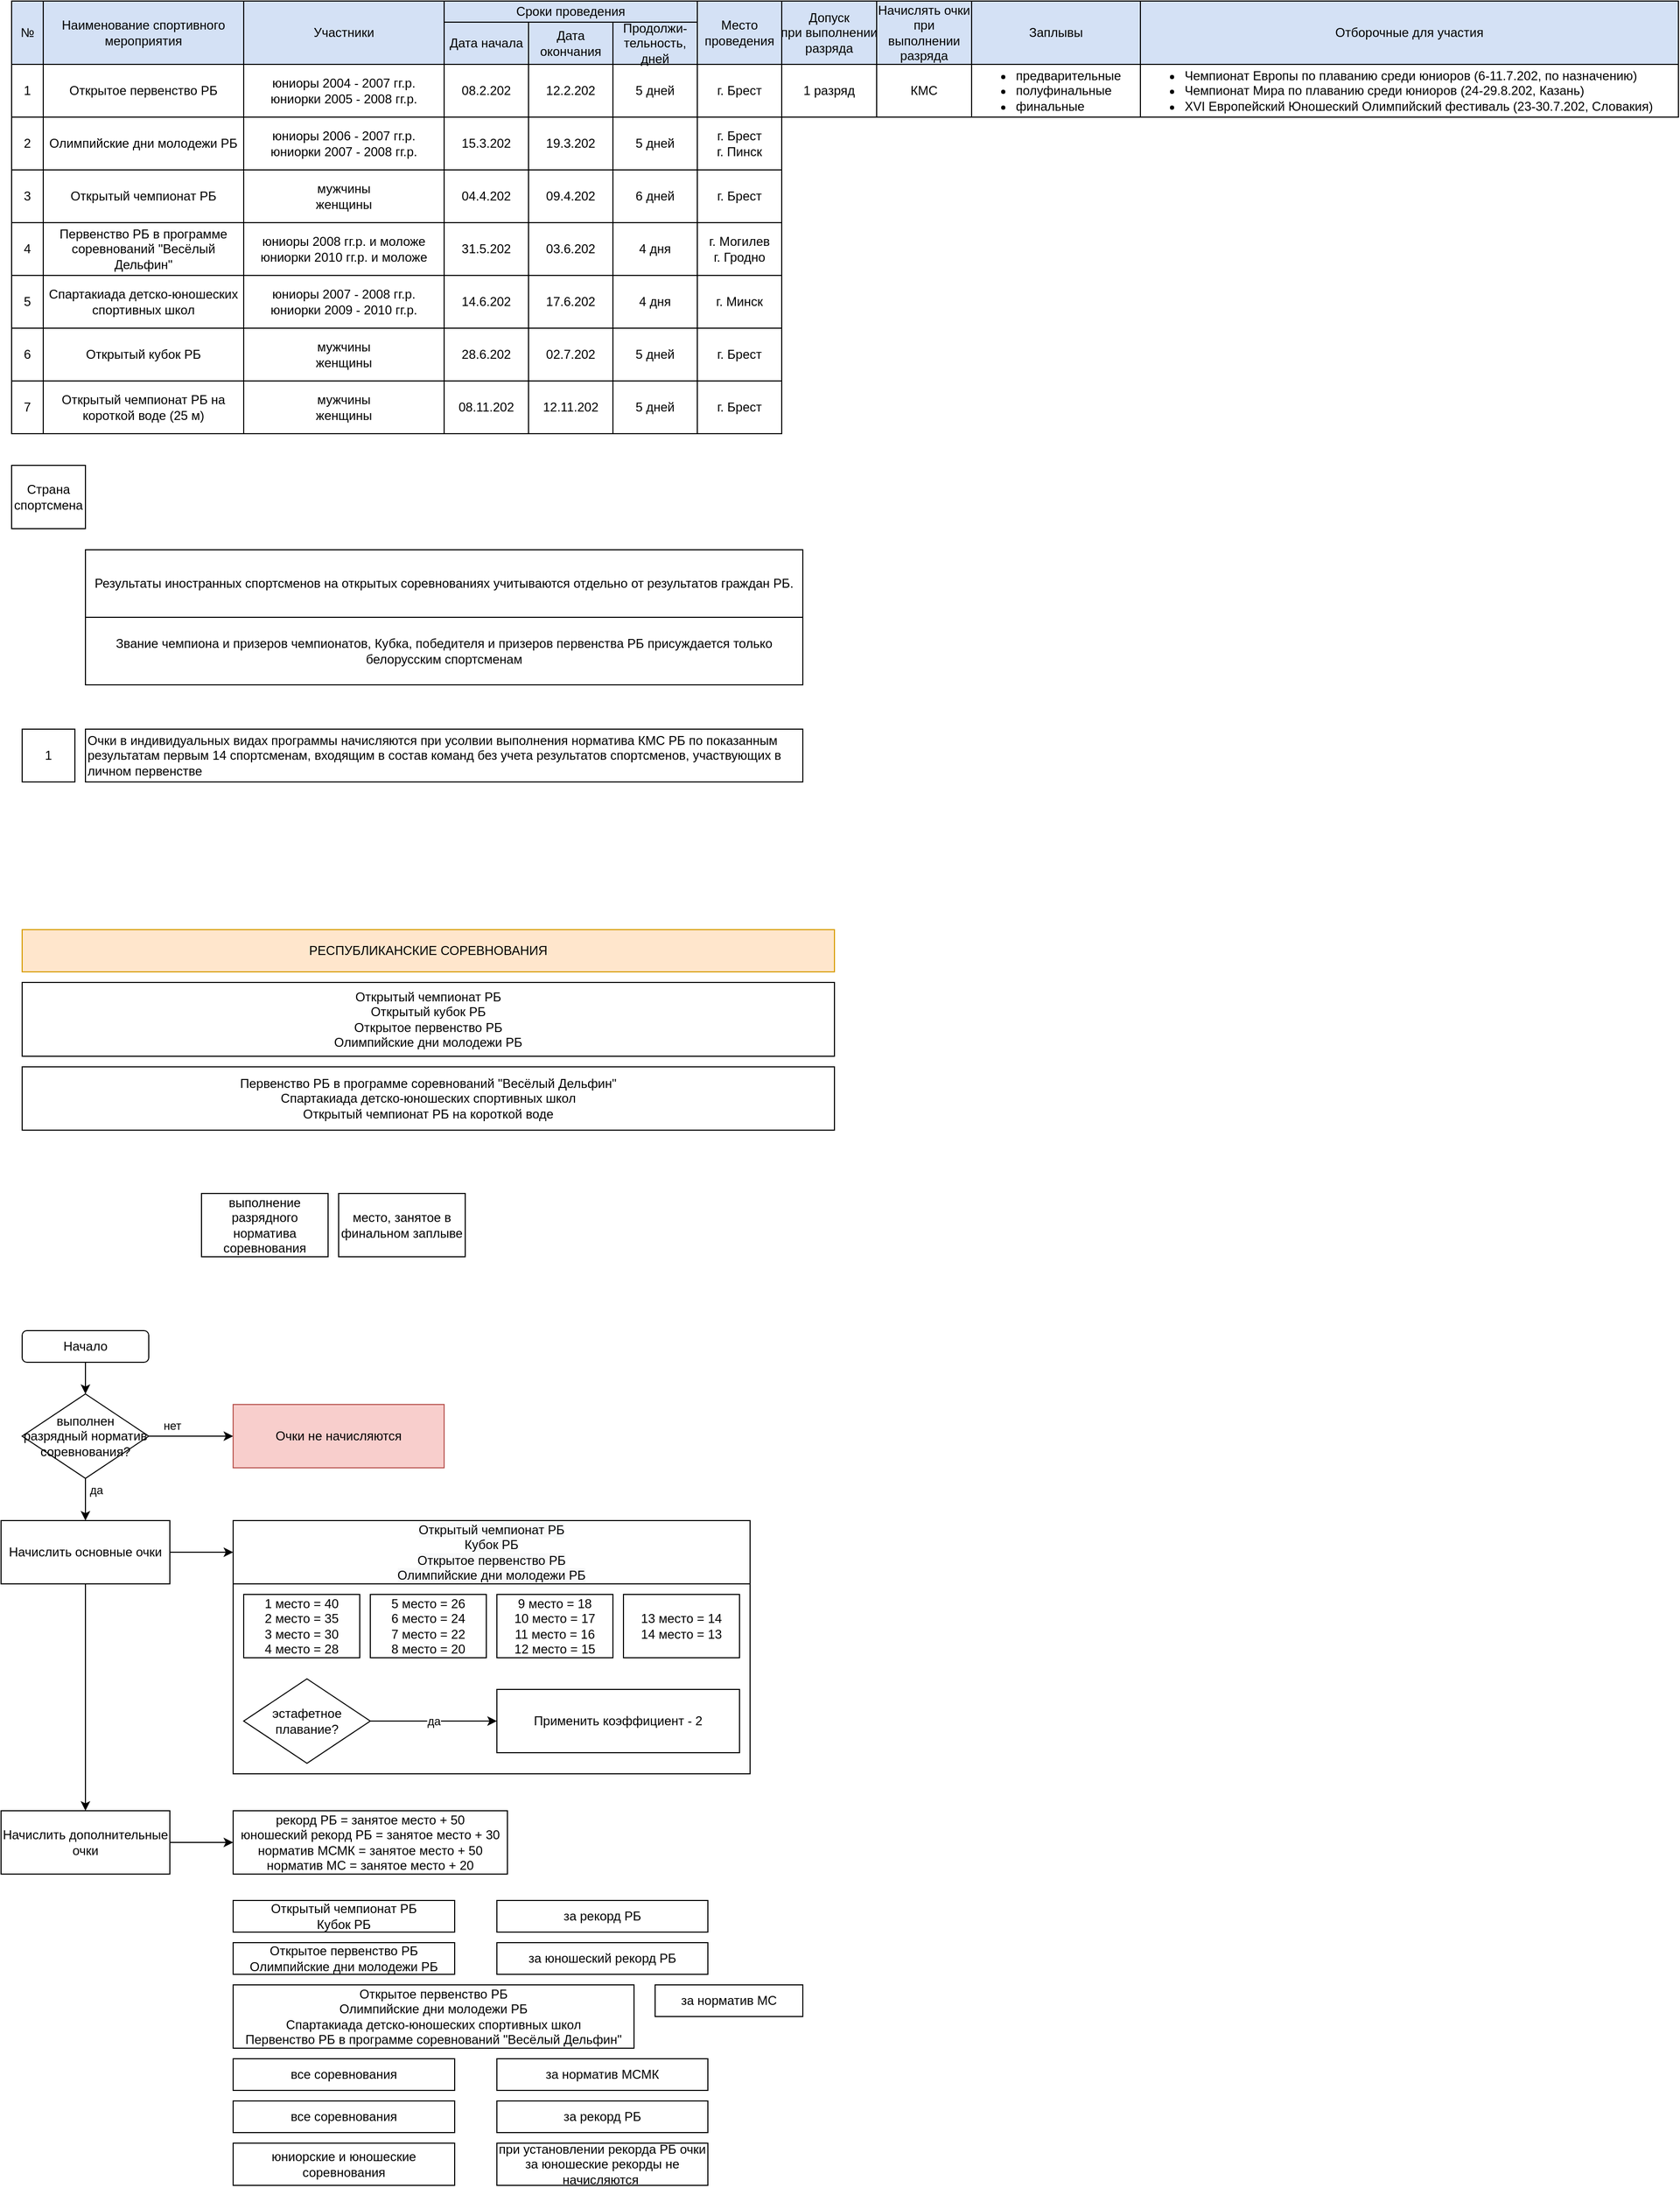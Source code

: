 <mxfile version="18.2.1" type="github" pages="2">
  <diagram id="1epVyEjdJScuvTORiYmE" name="Республиканские">
    <mxGraphModel dx="1038" dy="1708" grid="1" gridSize="10" guides="1" tooltips="1" connect="1" arrows="1" fold="1" page="1" pageScale="1" pageWidth="827" pageHeight="1169" math="0" shadow="0">
      <root>
        <mxCell id="0" />
        <mxCell id="1" parent="0" />
        <mxCell id="0UEoLD_UqMc9a8rCgnll-24" value="&lt;span style=&quot;&quot;&gt;&lt;br&gt;&lt;/span&gt;" style="rounded=0;whiteSpace=wrap;html=1;" parent="1" vertex="1">
          <mxGeometry x="230" y="340" width="490" height="180" as="geometry" />
        </mxCell>
        <mxCell id="kI0TXd6lDpyNc3GqcL8A-2" value="&lt;span style=&quot;&quot;&gt;выполнение разрядного норматива соревнования&lt;/span&gt;" style="rounded=0;whiteSpace=wrap;html=1;" parent="1" vertex="1">
          <mxGeometry x="200" y="-30" width="120" height="60" as="geometry" />
        </mxCell>
        <mxCell id="0UEoLD_UqMc9a8rCgnll-3" value="да" style="edgeStyle=orthogonalEdgeStyle;rounded=0;orthogonalLoop=1;jettySize=auto;html=1;entryX=0.5;entryY=0;entryDx=0;entryDy=0;" parent="1" source="0UEoLD_UqMc9a8rCgnll-1" target="0UEoLD_UqMc9a8rCgnll-31" edge="1">
          <mxGeometry x="-0.482" y="10" relative="1" as="geometry">
            <mxPoint x="90" y="290" as="targetPoint" />
            <mxPoint as="offset" />
          </mxGeometry>
        </mxCell>
        <mxCell id="0UEoLD_UqMc9a8rCgnll-5" style="edgeStyle=orthogonalEdgeStyle;rounded=0;orthogonalLoop=1;jettySize=auto;html=1;entryX=0;entryY=0.5;entryDx=0;entryDy=0;" parent="1" source="0UEoLD_UqMc9a8rCgnll-1" target="0UEoLD_UqMc9a8rCgnll-4" edge="1">
          <mxGeometry relative="1" as="geometry" />
        </mxCell>
        <mxCell id="0UEoLD_UqMc9a8rCgnll-6" value="нет" style="edgeLabel;html=1;align=center;verticalAlign=middle;resizable=0;points=[];" parent="0UEoLD_UqMc9a8rCgnll-5" vertex="1" connectable="0">
          <mxGeometry x="-0.362" y="-1" relative="1" as="geometry">
            <mxPoint x="-4" y="-11" as="offset" />
          </mxGeometry>
        </mxCell>
        <mxCell id="0UEoLD_UqMc9a8rCgnll-1" value="выполнен разрядный норматив соревнования?" style="rhombus;whiteSpace=wrap;html=1;" parent="1" vertex="1">
          <mxGeometry x="30" y="160" width="120" height="80" as="geometry" />
        </mxCell>
        <mxCell id="0UEoLD_UqMc9a8rCgnll-4" value="Очки не начисляются" style="rounded=30;whiteSpace=wrap;html=1;arcSize=30;fillColor=#f8cecc;strokeColor=#b85450;" parent="1" vertex="1">
          <mxGeometry x="230" y="170" width="200" height="60" as="geometry" />
        </mxCell>
        <mxCell id="0UEoLD_UqMc9a8rCgnll-8" value="&lt;span style=&quot;&quot;&gt;место, занятое в финальном заплыве&lt;/span&gt;" style="rounded=0;whiteSpace=wrap;html=1;" parent="1" vertex="1">
          <mxGeometry x="330" y="-30" width="120" height="60" as="geometry" />
        </mxCell>
        <mxCell id="0UEoLD_UqMc9a8rCgnll-10" style="edgeStyle=orthogonalEdgeStyle;rounded=0;orthogonalLoop=1;jettySize=auto;html=1;entryX=0.5;entryY=0;entryDx=0;entryDy=0;" parent="1" source="0UEoLD_UqMc9a8rCgnll-9" target="0UEoLD_UqMc9a8rCgnll-1" edge="1">
          <mxGeometry relative="1" as="geometry" />
        </mxCell>
        <mxCell id="0UEoLD_UqMc9a8rCgnll-9" value="Начало" style="rounded=1;whiteSpace=wrap;html=1;" parent="1" vertex="1">
          <mxGeometry x="30" y="100" width="120" height="30" as="geometry" />
        </mxCell>
        <mxCell id="0UEoLD_UqMc9a8rCgnll-11" value="&lt;meta charset=&quot;utf-8&quot;&gt;&lt;span style=&quot;color: rgb(0, 0, 0); font-family: Helvetica; font-size: 12px; font-style: normal; font-variant-ligatures: normal; font-variant-caps: normal; font-weight: 400; letter-spacing: normal; orphans: 2; text-align: center; text-indent: 0px; text-transform: none; widows: 2; word-spacing: 0px; -webkit-text-stroke-width: 0px; background-color: rgb(248, 249, 250); text-decoration-thickness: initial; text-decoration-style: initial; text-decoration-color: initial;&quot;&gt;Открытый чемпионат&amp;nbsp;&lt;/span&gt;&lt;span style=&quot;color: rgb(0, 0, 0); font-family: Helvetica; font-size: 12px; font-style: normal; font-variant-ligatures: normal; font-variant-caps: normal; font-weight: 400; letter-spacing: normal; orphans: 2; text-align: center; text-indent: 0px; text-transform: none; widows: 2; word-spacing: 0px; -webkit-text-stroke-width: 0px; background-color: rgb(248, 249, 250); text-decoration-thickness: initial; text-decoration-style: initial; text-decoration-color: initial; float: none; display: inline !important;&quot;&gt;РБ&lt;/span&gt;&lt;br style=&quot;color: rgb(0, 0, 0); font-family: Helvetica; font-size: 12px; font-style: normal; font-variant-ligatures: normal; font-variant-caps: normal; font-weight: 400; letter-spacing: normal; orphans: 2; text-align: center; text-indent: 0px; text-transform: none; widows: 2; word-spacing: 0px; -webkit-text-stroke-width: 0px; background-color: rgb(248, 249, 250); text-decoration-thickness: initial; text-decoration-style: initial; text-decoration-color: initial;&quot;&gt;&lt;span style=&quot;color: rgb(0, 0, 0); font-family: Helvetica; font-size: 12px; font-style: normal; font-variant-ligatures: normal; font-variant-caps: normal; font-weight: 400; letter-spacing: normal; orphans: 2; text-align: center; text-indent: 0px; text-transform: none; widows: 2; word-spacing: 0px; -webkit-text-stroke-width: 0px; background-color: rgb(248, 249, 250); text-decoration-thickness: initial; text-decoration-style: initial; text-decoration-color: initial;&quot;&gt;Кубок РБ&lt;br&gt;Открытое первенство РБ&lt;br&gt;Олимпийские дни молодежи РБ&lt;/span&gt;" style="rounded=0;whiteSpace=wrap;html=1;" parent="1" vertex="1">
          <mxGeometry x="230" y="280" width="490" height="60" as="geometry" />
        </mxCell>
        <mxCell id="0UEoLD_UqMc9a8rCgnll-13" value="1 место = 40&lt;br&gt;2 место = 35&lt;br&gt;3 место = 30&lt;br&gt;4 место = 28" style="rounded=0;whiteSpace=wrap;html=1;verticalAlign=middle;" parent="1" vertex="1">
          <mxGeometry x="240" y="350" width="110" height="60" as="geometry" />
        </mxCell>
        <mxCell id="0UEoLD_UqMc9a8rCgnll-14" value="&lt;span style=&quot;&quot;&gt;5 место = 26&lt;/span&gt;&lt;br style=&quot;&quot;&gt;&lt;span style=&quot;&quot;&gt;6 место = 24&lt;/span&gt;&lt;br style=&quot;&quot;&gt;&lt;span style=&quot;&quot;&gt;7 место = 22&lt;/span&gt;&lt;br style=&quot;&quot;&gt;&lt;span style=&quot;&quot;&gt;8 место = 20&lt;/span&gt;" style="rounded=0;whiteSpace=wrap;html=1;verticalAlign=middle;" parent="1" vertex="1">
          <mxGeometry x="360" y="350" width="110" height="60" as="geometry" />
        </mxCell>
        <mxCell id="0UEoLD_UqMc9a8rCgnll-15" value="&lt;span style=&quot;&quot;&gt;9 место = 18&lt;/span&gt;&lt;br style=&quot;&quot;&gt;&lt;span style=&quot;&quot;&gt;10 место = 17&lt;/span&gt;&lt;br style=&quot;&quot;&gt;&lt;span style=&quot;&quot;&gt;11 место = 16&lt;/span&gt;&lt;br style=&quot;&quot;&gt;&lt;span style=&quot;&quot;&gt;12 место = 15&lt;/span&gt;" style="rounded=0;whiteSpace=wrap;html=1;verticalAlign=middle;" parent="1" vertex="1">
          <mxGeometry x="480" y="350" width="110" height="60" as="geometry" />
        </mxCell>
        <mxCell id="0UEoLD_UqMc9a8rCgnll-16" value="&lt;span style=&quot;&quot;&gt;13 место = 14&lt;/span&gt;&lt;br style=&quot;&quot;&gt;&lt;span style=&quot;&quot;&gt;14 место = 13&lt;/span&gt;" style="rounded=0;whiteSpace=wrap;html=1;verticalAlign=middle;" parent="1" vertex="1">
          <mxGeometry x="600" y="350" width="110" height="60" as="geometry" />
        </mxCell>
        <mxCell id="0UEoLD_UqMc9a8rCgnll-17" value="&lt;span style=&quot;&quot;&gt;Применить коэффициент - 2&lt;br&gt;&lt;/span&gt;" style="rounded=0;whiteSpace=wrap;html=1;" parent="1" vertex="1">
          <mxGeometry x="480" y="440" width="230" height="60" as="geometry" />
        </mxCell>
        <mxCell id="0UEoLD_UqMc9a8rCgnll-19" value="да" style="edgeStyle=orthogonalEdgeStyle;rounded=0;orthogonalLoop=1;jettySize=auto;html=1;entryX=0;entryY=0.5;entryDx=0;entryDy=0;" parent="1" source="0UEoLD_UqMc9a8rCgnll-18" target="0UEoLD_UqMc9a8rCgnll-17" edge="1">
          <mxGeometry relative="1" as="geometry" />
        </mxCell>
        <mxCell id="0UEoLD_UqMc9a8rCgnll-18" value="эстафетное плавание?" style="rhombus;whiteSpace=wrap;html=1;" parent="1" vertex="1">
          <mxGeometry x="240" y="430" width="120" height="80" as="geometry" />
        </mxCell>
        <mxCell id="0UEoLD_UqMc9a8rCgnll-22" value="рекорд РБ = занятое место + 50&lt;br&gt;юношеский рекорд РБ = занятое место + 30&lt;br&gt;норматив МСМК = занятое место + 50&lt;br&gt;норматив МС = занятое место + 20" style="rounded=0;whiteSpace=wrap;html=1;verticalAlign=middle;align=center;" parent="1" vertex="1">
          <mxGeometry x="230" y="555" width="260" height="60" as="geometry" />
        </mxCell>
        <mxCell id="0UEoLD_UqMc9a8rCgnll-26" value="Открытый чемпионат&amp;nbsp;РБ&lt;br&gt;Открытый кубок РБ&lt;br&gt;Открытое первенство РБ&lt;br&gt;Олимпийские дни молодежи РБ" style="rounded=0;whiteSpace=wrap;html=1;" parent="1" vertex="1">
          <mxGeometry x="30" y="-230" width="770" height="70" as="geometry" />
        </mxCell>
        <mxCell id="0UEoLD_UqMc9a8rCgnll-27" value="Первенство РБ в программе соревнований&amp;nbsp;&quot;Весёлый Дельфин&quot;&lt;br&gt;Спартакиада детско-юношеских спортивных школ&lt;br&gt;Открытый чемпионат РБ на короткой воде" style="rounded=0;whiteSpace=wrap;html=1;" parent="1" vertex="1">
          <mxGeometry x="30" y="-150" width="770" height="60" as="geometry" />
        </mxCell>
        <mxCell id="0UEoLD_UqMc9a8rCgnll-28" value="РЕСПУБЛИКАНСКИЕ СОРЕВНОВАНИЯ" style="rounded=0;whiteSpace=wrap;html=1;labelBackgroundColor=none;fillColor=#ffe6cc;strokeColor=#d79b00;" parent="1" vertex="1">
          <mxGeometry x="30" y="-280" width="770" height="40" as="geometry" />
        </mxCell>
        <mxCell id="0UEoLD_UqMc9a8rCgnll-30" style="edgeStyle=orthogonalEdgeStyle;rounded=0;orthogonalLoop=1;jettySize=auto;html=1;entryX=0;entryY=0.5;entryDx=0;entryDy=0;" parent="1" source="0UEoLD_UqMc9a8rCgnll-29" target="0UEoLD_UqMc9a8rCgnll-22" edge="1">
          <mxGeometry relative="1" as="geometry" />
        </mxCell>
        <mxCell id="0UEoLD_UqMc9a8rCgnll-29" value="Начислить дополнительные очки" style="rounded=0;whiteSpace=wrap;html=1;verticalAlign=middle;align=center;" parent="1" vertex="1">
          <mxGeometry x="10" y="555" width="160" height="60" as="geometry" />
        </mxCell>
        <mxCell id="0UEoLD_UqMc9a8rCgnll-32" style="edgeStyle=orthogonalEdgeStyle;rounded=0;orthogonalLoop=1;jettySize=auto;html=1;entryX=0;entryY=0.5;entryDx=0;entryDy=0;" parent="1" source="0UEoLD_UqMc9a8rCgnll-31" target="0UEoLD_UqMc9a8rCgnll-11" edge="1">
          <mxGeometry relative="1" as="geometry" />
        </mxCell>
        <mxCell id="0UEoLD_UqMc9a8rCgnll-33" style="edgeStyle=orthogonalEdgeStyle;rounded=0;orthogonalLoop=1;jettySize=auto;html=1;entryX=0.5;entryY=0;entryDx=0;entryDy=0;" parent="1" source="0UEoLD_UqMc9a8rCgnll-31" target="0UEoLD_UqMc9a8rCgnll-29" edge="1">
          <mxGeometry relative="1" as="geometry" />
        </mxCell>
        <mxCell id="0UEoLD_UqMc9a8rCgnll-31" value="Начислить основные очки" style="rounded=0;whiteSpace=wrap;html=1;verticalAlign=middle;align=center;" parent="1" vertex="1">
          <mxGeometry x="10" y="280" width="160" height="60" as="geometry" />
        </mxCell>
        <mxCell id="0UEoLD_UqMc9a8rCgnll-36" value="за рекорд РБ" style="rounded=0;whiteSpace=wrap;html=1;verticalAlign=middle;align=center;" parent="1" vertex="1">
          <mxGeometry x="480" y="640" width="200" height="30" as="geometry" />
        </mxCell>
        <mxCell id="0UEoLD_UqMc9a8rCgnll-37" value="Открытый чемпионат&amp;nbsp;РБ&lt;br&gt;Кубок РБ" style="rounded=0;whiteSpace=wrap;html=1;verticalAlign=middle;align=center;" parent="1" vertex="1">
          <mxGeometry x="230" y="640" width="210" height="30" as="geometry" />
        </mxCell>
        <mxCell id="0UEoLD_UqMc9a8rCgnll-38" value="за юношеский рекорд РБ" style="rounded=0;whiteSpace=wrap;html=1;verticalAlign=middle;align=center;" parent="1" vertex="1">
          <mxGeometry x="480" y="680" width="200" height="30" as="geometry" />
        </mxCell>
        <mxCell id="0UEoLD_UqMc9a8rCgnll-39" value="за норматив МСМК" style="rounded=0;whiteSpace=wrap;html=1;verticalAlign=middle;align=center;" parent="1" vertex="1">
          <mxGeometry x="480" y="790" width="200" height="30" as="geometry" />
        </mxCell>
        <mxCell id="0UEoLD_UqMc9a8rCgnll-40" value="за норматив МС" style="rounded=0;whiteSpace=wrap;html=1;verticalAlign=middle;align=center;" parent="1" vertex="1">
          <mxGeometry x="630" y="720" width="140" height="30" as="geometry" />
        </mxCell>
        <mxCell id="0UEoLD_UqMc9a8rCgnll-41" value="&lt;span style=&quot;&quot;&gt;Открытое первенство РБ&lt;br&gt;Олимпийские дни молодежи РБ&lt;/span&gt;" style="rounded=0;whiteSpace=wrap;html=1;verticalAlign=middle;align=center;" parent="1" vertex="1">
          <mxGeometry x="230" y="680" width="210" height="30" as="geometry" />
        </mxCell>
        <mxCell id="avZdRZ_vdqqQ64pIBQn--3" value="юниорские и юношеские соревнования" style="rounded=0;whiteSpace=wrap;html=1;verticalAlign=middle;align=center;" parent="1" vertex="1">
          <mxGeometry x="230" y="870" width="210" height="40" as="geometry" />
        </mxCell>
        <mxCell id="avZdRZ_vdqqQ64pIBQn--4" value="при установлении рекорда РБ очки за юношеские рекорды не начисляются&amp;nbsp;" style="rounded=0;whiteSpace=wrap;html=1;verticalAlign=middle;align=center;" parent="1" vertex="1">
          <mxGeometry x="480" y="870" width="200" height="40" as="geometry" />
        </mxCell>
        <mxCell id="avZdRZ_vdqqQ64pIBQn--5" value="Открытое первенство РБ&lt;br&gt;Олимпийские дни молодежи РБ&lt;br&gt;Спартакиада детско-юношеских спортивных школ&lt;br&gt;Первенство РБ в программе соревнований&amp;nbsp;&quot;Весёлый Дельфин&quot;" style="rounded=0;whiteSpace=wrap;html=1;verticalAlign=middle;align=center;" parent="1" vertex="1">
          <mxGeometry x="230" y="720" width="380" height="60" as="geometry" />
        </mxCell>
        <mxCell id="avZdRZ_vdqqQ64pIBQn--6" value="за рекорд РБ" style="rounded=0;whiteSpace=wrap;html=1;verticalAlign=middle;align=center;" parent="1" vertex="1">
          <mxGeometry x="480" y="830" width="200" height="30" as="geometry" />
        </mxCell>
        <mxCell id="avZdRZ_vdqqQ64pIBQn--7" value="все соревнования" style="rounded=0;whiteSpace=wrap;html=1;verticalAlign=middle;align=center;" parent="1" vertex="1">
          <mxGeometry x="230" y="790" width="210" height="30" as="geometry" />
        </mxCell>
        <mxCell id="avZdRZ_vdqqQ64pIBQn--8" value="все соревнования" style="rounded=0;whiteSpace=wrap;html=1;verticalAlign=middle;align=center;" parent="1" vertex="1">
          <mxGeometry x="230" y="830" width="210" height="30" as="geometry" />
        </mxCell>
        <mxCell id="pMIyGP8yNN3Yacg1J5Pv-1" value="Открытое первенство РБ" style="rounded=0;whiteSpace=wrap;html=1;" vertex="1" parent="1">
          <mxGeometry x="50" y="-1100" width="190" height="50" as="geometry" />
        </mxCell>
        <mxCell id="pMIyGP8yNN3Yacg1J5Pv-3" value="Олимпийские дни молодежи РБ" style="rounded=0;whiteSpace=wrap;html=1;" vertex="1" parent="1">
          <mxGeometry x="50" y="-1050" width="190" height="50" as="geometry" />
        </mxCell>
        <mxCell id="pMIyGP8yNN3Yacg1J5Pv-4" value="Открытый чемпионат&amp;nbsp;РБ" style="rounded=0;whiteSpace=wrap;html=1;" vertex="1" parent="1">
          <mxGeometry x="50" y="-1000" width="190" height="50" as="geometry" />
        </mxCell>
        <mxCell id="pMIyGP8yNN3Yacg1J5Pv-5" value="Открытый кубок РБ" style="rounded=0;whiteSpace=wrap;html=1;" vertex="1" parent="1">
          <mxGeometry x="50" y="-850" width="190" height="50" as="geometry" />
        </mxCell>
        <mxCell id="pMIyGP8yNN3Yacg1J5Pv-6" value="Первенство РБ в программе соревнований&amp;nbsp;&quot;Весёлый Дельфин&quot;" style="rounded=0;whiteSpace=wrap;html=1;" vertex="1" parent="1">
          <mxGeometry x="50" y="-950" width="190" height="50" as="geometry" />
        </mxCell>
        <mxCell id="pMIyGP8yNN3Yacg1J5Pv-7" value="Спартакиада детско-юношеских спортивных школ" style="rounded=0;whiteSpace=wrap;html=1;" vertex="1" parent="1">
          <mxGeometry x="50" y="-900" width="190" height="50" as="geometry" />
        </mxCell>
        <mxCell id="pMIyGP8yNN3Yacg1J5Pv-8" value="Открытый чемпионат РБ на короткой воде (25 м)" style="rounded=0;whiteSpace=wrap;html=1;" vertex="1" parent="1">
          <mxGeometry x="50" y="-800" width="190" height="50" as="geometry" />
        </mxCell>
        <mxCell id="pMIyGP8yNN3Yacg1J5Pv-9" value="08.2.202" style="rounded=0;whiteSpace=wrap;html=1;" vertex="1" parent="1">
          <mxGeometry x="430" y="-1100" width="80" height="50" as="geometry" />
        </mxCell>
        <mxCell id="pMIyGP8yNN3Yacg1J5Pv-10" value="12.2.202" style="rounded=0;whiteSpace=wrap;html=1;" vertex="1" parent="1">
          <mxGeometry x="510" y="-1100" width="80" height="50" as="geometry" />
        </mxCell>
        <mxCell id="pMIyGP8yNN3Yacg1J5Pv-11" value="5 дней" style="rounded=0;whiteSpace=wrap;html=1;" vertex="1" parent="1">
          <mxGeometry x="590" y="-1100" width="80" height="50" as="geometry" />
        </mxCell>
        <mxCell id="pMIyGP8yNN3Yacg1J5Pv-12" value="г. Брест" style="rounded=0;whiteSpace=wrap;html=1;" vertex="1" parent="1">
          <mxGeometry x="670" y="-1100" width="80" height="50" as="geometry" />
        </mxCell>
        <mxCell id="pMIyGP8yNN3Yacg1J5Pv-13" value="15.3.202" style="rounded=0;whiteSpace=wrap;html=1;" vertex="1" parent="1">
          <mxGeometry x="430" y="-1050" width="80" height="50" as="geometry" />
        </mxCell>
        <mxCell id="pMIyGP8yNN3Yacg1J5Pv-14" value="19.3.202" style="rounded=0;whiteSpace=wrap;html=1;" vertex="1" parent="1">
          <mxGeometry x="510" y="-1050" width="80" height="50" as="geometry" />
        </mxCell>
        <mxCell id="pMIyGP8yNN3Yacg1J5Pv-15" value="5 дней" style="rounded=0;whiteSpace=wrap;html=1;" vertex="1" parent="1">
          <mxGeometry x="590" y="-1050" width="80" height="50" as="geometry" />
        </mxCell>
        <mxCell id="pMIyGP8yNN3Yacg1J5Pv-16" value="г. Брест&lt;br&gt;г. Пинск" style="rounded=0;whiteSpace=wrap;html=1;" vertex="1" parent="1">
          <mxGeometry x="670" y="-1050" width="80" height="50" as="geometry" />
        </mxCell>
        <mxCell id="pMIyGP8yNN3Yacg1J5Pv-17" value="04.4.202" style="rounded=0;whiteSpace=wrap;html=1;" vertex="1" parent="1">
          <mxGeometry x="430" y="-1000" width="80" height="50" as="geometry" />
        </mxCell>
        <mxCell id="pMIyGP8yNN3Yacg1J5Pv-18" value="09.4.202" style="rounded=0;whiteSpace=wrap;html=1;" vertex="1" parent="1">
          <mxGeometry x="510" y="-1000" width="80" height="50" as="geometry" />
        </mxCell>
        <mxCell id="pMIyGP8yNN3Yacg1J5Pv-19" value="6 дней" style="rounded=0;whiteSpace=wrap;html=1;" vertex="1" parent="1">
          <mxGeometry x="590" y="-1000" width="80" height="50" as="geometry" />
        </mxCell>
        <mxCell id="pMIyGP8yNN3Yacg1J5Pv-20" value="г. Брест" style="rounded=0;whiteSpace=wrap;html=1;" vertex="1" parent="1">
          <mxGeometry x="670" y="-1000" width="80" height="50" as="geometry" />
        </mxCell>
        <mxCell id="pMIyGP8yNN3Yacg1J5Pv-21" value="31.5.202" style="rounded=0;whiteSpace=wrap;html=1;" vertex="1" parent="1">
          <mxGeometry x="430" y="-950" width="80" height="50" as="geometry" />
        </mxCell>
        <mxCell id="pMIyGP8yNN3Yacg1J5Pv-22" value="03.6.202" style="rounded=0;whiteSpace=wrap;html=1;" vertex="1" parent="1">
          <mxGeometry x="510" y="-950" width="80" height="50" as="geometry" />
        </mxCell>
        <mxCell id="pMIyGP8yNN3Yacg1J5Pv-23" value="4 дня" style="rounded=0;whiteSpace=wrap;html=1;" vertex="1" parent="1">
          <mxGeometry x="590" y="-950" width="80" height="50" as="geometry" />
        </mxCell>
        <mxCell id="pMIyGP8yNN3Yacg1J5Pv-24" value="г. Могилев&lt;br&gt;г. Гродно&lt;br&gt;" style="rounded=0;whiteSpace=wrap;html=1;" vertex="1" parent="1">
          <mxGeometry x="670" y="-950" width="80" height="50" as="geometry" />
        </mxCell>
        <mxCell id="pMIyGP8yNN3Yacg1J5Pv-25" value="14.6.202" style="rounded=0;whiteSpace=wrap;html=1;" vertex="1" parent="1">
          <mxGeometry x="430" y="-900" width="80" height="50" as="geometry" />
        </mxCell>
        <mxCell id="pMIyGP8yNN3Yacg1J5Pv-26" value="17.6.202" style="rounded=0;whiteSpace=wrap;html=1;" vertex="1" parent="1">
          <mxGeometry x="510" y="-900" width="80" height="50" as="geometry" />
        </mxCell>
        <mxCell id="pMIyGP8yNN3Yacg1J5Pv-27" value="4 дня" style="rounded=0;whiteSpace=wrap;html=1;" vertex="1" parent="1">
          <mxGeometry x="590" y="-900" width="80" height="50" as="geometry" />
        </mxCell>
        <mxCell id="pMIyGP8yNN3Yacg1J5Pv-28" value="г. Минск" style="rounded=0;whiteSpace=wrap;html=1;" vertex="1" parent="1">
          <mxGeometry x="670" y="-900" width="80" height="50" as="geometry" />
        </mxCell>
        <mxCell id="pMIyGP8yNN3Yacg1J5Pv-29" value="28.6.202" style="rounded=0;whiteSpace=wrap;html=1;" vertex="1" parent="1">
          <mxGeometry x="430" y="-850" width="80" height="50" as="geometry" />
        </mxCell>
        <mxCell id="pMIyGP8yNN3Yacg1J5Pv-30" value="02.7.202" style="rounded=0;whiteSpace=wrap;html=1;" vertex="1" parent="1">
          <mxGeometry x="510" y="-850" width="80" height="50" as="geometry" />
        </mxCell>
        <mxCell id="pMIyGP8yNN3Yacg1J5Pv-31" value="5 дней" style="rounded=0;whiteSpace=wrap;html=1;" vertex="1" parent="1">
          <mxGeometry x="590" y="-850" width="80" height="50" as="geometry" />
        </mxCell>
        <mxCell id="pMIyGP8yNN3Yacg1J5Pv-32" value="г. Брест" style="rounded=0;whiteSpace=wrap;html=1;" vertex="1" parent="1">
          <mxGeometry x="670" y="-850" width="80" height="50" as="geometry" />
        </mxCell>
        <mxCell id="pMIyGP8yNN3Yacg1J5Pv-33" value="08.11.202" style="rounded=0;whiteSpace=wrap;html=1;" vertex="1" parent="1">
          <mxGeometry x="430" y="-800" width="80" height="50" as="geometry" />
        </mxCell>
        <mxCell id="pMIyGP8yNN3Yacg1J5Pv-34" value="12.11.202" style="rounded=0;whiteSpace=wrap;html=1;" vertex="1" parent="1">
          <mxGeometry x="510" y="-800" width="80" height="50" as="geometry" />
        </mxCell>
        <mxCell id="pMIyGP8yNN3Yacg1J5Pv-35" value="5 дней" style="rounded=0;whiteSpace=wrap;html=1;" vertex="1" parent="1">
          <mxGeometry x="590" y="-800" width="80" height="50" as="geometry" />
        </mxCell>
        <mxCell id="pMIyGP8yNN3Yacg1J5Pv-36" value="г. Брест" style="rounded=0;whiteSpace=wrap;html=1;" vertex="1" parent="1">
          <mxGeometry x="670" y="-800" width="80" height="50" as="geometry" />
        </mxCell>
        <mxCell id="pMIyGP8yNN3Yacg1J5Pv-37" value="юниоры 2004 - 2007 гг.р.&lt;br&gt;юниорки 2005 - 2008 гг.р." style="rounded=0;whiteSpace=wrap;html=1;" vertex="1" parent="1">
          <mxGeometry x="240" y="-1100" width="190" height="50" as="geometry" />
        </mxCell>
        <mxCell id="pMIyGP8yNN3Yacg1J5Pv-38" value="юниоры 2006 - 2007 гг.р.&lt;br&gt;юниорки 2007 - 2008 гг.р." style="rounded=0;whiteSpace=wrap;html=1;" vertex="1" parent="1">
          <mxGeometry x="240" y="-1050" width="190" height="50" as="geometry" />
        </mxCell>
        <mxCell id="pMIyGP8yNN3Yacg1J5Pv-39" value="мужчины&lt;br&gt;женщины" style="rounded=0;whiteSpace=wrap;html=1;" vertex="1" parent="1">
          <mxGeometry x="240" y="-1000" width="190" height="50" as="geometry" />
        </mxCell>
        <mxCell id="pMIyGP8yNN3Yacg1J5Pv-40" value="юниоры 2008 гг.р. и моложе&lt;br&gt;юниорки 2010 гг.р. и моложе" style="rounded=0;whiteSpace=wrap;html=1;" vertex="1" parent="1">
          <mxGeometry x="240" y="-950" width="190" height="50" as="geometry" />
        </mxCell>
        <mxCell id="pMIyGP8yNN3Yacg1J5Pv-41" value="юниоры 2007 - 2008 гг.р.&lt;br&gt;юниорки 2009 - 2010 гг.р." style="rounded=0;whiteSpace=wrap;html=1;" vertex="1" parent="1">
          <mxGeometry x="240" y="-900" width="190" height="50" as="geometry" />
        </mxCell>
        <mxCell id="pMIyGP8yNN3Yacg1J5Pv-42" value="мужчины&lt;br&gt;женщины" style="rounded=0;whiteSpace=wrap;html=1;" vertex="1" parent="1">
          <mxGeometry x="240" y="-850" width="190" height="50" as="geometry" />
        </mxCell>
        <mxCell id="pMIyGP8yNN3Yacg1J5Pv-43" value="мужчины&lt;br&gt;женщины" style="rounded=0;whiteSpace=wrap;html=1;" vertex="1" parent="1">
          <mxGeometry x="240" y="-800" width="190" height="50" as="geometry" />
        </mxCell>
        <mxCell id="pMIyGP8yNN3Yacg1J5Pv-44" value="Наименование спортивного мероприятия" style="rounded=0;whiteSpace=wrap;html=1;fillColor=#D4E1F5;" vertex="1" parent="1">
          <mxGeometry x="50" y="-1160" width="190" height="60" as="geometry" />
        </mxCell>
        <mxCell id="pMIyGP8yNN3Yacg1J5Pv-45" value="Дата начала" style="rounded=0;whiteSpace=wrap;html=1;fillColor=#D4E1F5;" vertex="1" parent="1">
          <mxGeometry x="430" y="-1140" width="80" height="40" as="geometry" />
        </mxCell>
        <mxCell id="pMIyGP8yNN3Yacg1J5Pv-46" value="Дата окончания" style="rounded=0;whiteSpace=wrap;html=1;fillColor=#D4E1F5;" vertex="1" parent="1">
          <mxGeometry x="510" y="-1140" width="80" height="40" as="geometry" />
        </mxCell>
        <mxCell id="pMIyGP8yNN3Yacg1J5Pv-47" value="Продолжи-тельность,&lt;br&gt;дней" style="rounded=0;whiteSpace=wrap;html=1;fillColor=#D4E1F5;" vertex="1" parent="1">
          <mxGeometry x="590" y="-1140" width="80" height="40" as="geometry" />
        </mxCell>
        <mxCell id="pMIyGP8yNN3Yacg1J5Pv-48" value="Место проведения" style="rounded=0;whiteSpace=wrap;html=1;fillColor=#D4E1F5;" vertex="1" parent="1">
          <mxGeometry x="670" y="-1160" width="80" height="60" as="geometry" />
        </mxCell>
        <mxCell id="pMIyGP8yNN3Yacg1J5Pv-49" value="Участники" style="rounded=0;whiteSpace=wrap;html=1;fillColor=#D4E1F5;" vertex="1" parent="1">
          <mxGeometry x="240" y="-1160" width="190" height="60" as="geometry" />
        </mxCell>
        <mxCell id="pMIyGP8yNN3Yacg1J5Pv-50" value="Сроки проведения" style="rounded=0;whiteSpace=wrap;html=1;fillColor=#D4E1F5;" vertex="1" parent="1">
          <mxGeometry x="430" y="-1160" width="240" height="20" as="geometry" />
        </mxCell>
        <mxCell id="pMIyGP8yNN3Yacg1J5Pv-51" value="1" style="rounded=0;whiteSpace=wrap;html=1;" vertex="1" parent="1">
          <mxGeometry x="20" y="-1100" width="30" height="50" as="geometry" />
        </mxCell>
        <mxCell id="pMIyGP8yNN3Yacg1J5Pv-52" value="2" style="rounded=0;whiteSpace=wrap;html=1;" vertex="1" parent="1">
          <mxGeometry x="20" y="-1050" width="30" height="50" as="geometry" />
        </mxCell>
        <mxCell id="pMIyGP8yNN3Yacg1J5Pv-53" value="3" style="rounded=0;whiteSpace=wrap;html=1;" vertex="1" parent="1">
          <mxGeometry x="20" y="-1000" width="30" height="50" as="geometry" />
        </mxCell>
        <mxCell id="pMIyGP8yNN3Yacg1J5Pv-54" value="6" style="rounded=0;whiteSpace=wrap;html=1;" vertex="1" parent="1">
          <mxGeometry x="20" y="-850" width="30" height="50" as="geometry" />
        </mxCell>
        <mxCell id="pMIyGP8yNN3Yacg1J5Pv-55" value="4" style="rounded=0;whiteSpace=wrap;html=1;" vertex="1" parent="1">
          <mxGeometry x="20" y="-950" width="30" height="50" as="geometry" />
        </mxCell>
        <mxCell id="pMIyGP8yNN3Yacg1J5Pv-56" value="5" style="rounded=0;whiteSpace=wrap;html=1;" vertex="1" parent="1">
          <mxGeometry x="20" y="-900" width="30" height="50" as="geometry" />
        </mxCell>
        <mxCell id="pMIyGP8yNN3Yacg1J5Pv-57" value="7" style="rounded=0;whiteSpace=wrap;html=1;" vertex="1" parent="1">
          <mxGeometry x="20" y="-800" width="30" height="50" as="geometry" />
        </mxCell>
        <mxCell id="pMIyGP8yNN3Yacg1J5Pv-58" value="№" style="rounded=0;whiteSpace=wrap;html=1;fillColor=#D4E1F5;" vertex="1" parent="1">
          <mxGeometry x="20" y="-1160" width="30" height="60" as="geometry" />
        </mxCell>
        <mxCell id="pMIyGP8yNN3Yacg1J5Pv-60" value="Допуск при&amp;nbsp;выполнении разряда" style="rounded=0;whiteSpace=wrap;html=1;fillColor=#D4E1F5;" vertex="1" parent="1">
          <mxGeometry x="750" y="-1160" width="90" height="60" as="geometry" />
        </mxCell>
        <mxCell id="pMIyGP8yNN3Yacg1J5Pv-63" value="Результаты иностранных спортсменов на открытых соревнованиях учитываются отдельно от результатов граждан РБ." style="rounded=0;whiteSpace=wrap;html=1;" vertex="1" parent="1">
          <mxGeometry x="90" y="-640" width="680" height="64" as="geometry" />
        </mxCell>
        <mxCell id="pMIyGP8yNN3Yacg1J5Pv-64" value="Звание чемпиона и призеров чемпионатов, Кубка, победителя и призеров первенства РБ присуждается только белорусским спортсменам" style="rounded=0;whiteSpace=wrap;html=1;" vertex="1" parent="1">
          <mxGeometry x="90" y="-576" width="680" height="64" as="geometry" />
        </mxCell>
        <mxCell id="pMIyGP8yNN3Yacg1J5Pv-65" value="Страна спортсмена" style="rounded=0;whiteSpace=wrap;html=1;" vertex="1" parent="1">
          <mxGeometry x="20" y="-720" width="70" height="60" as="geometry" />
        </mxCell>
        <mxCell id="pMIyGP8yNN3Yacg1J5Pv-66" value="Отборочные для участия" style="rounded=0;whiteSpace=wrap;html=1;fillColor=#D4E1F5;" vertex="1" parent="1">
          <mxGeometry x="1090" y="-1160" width="510" height="60" as="geometry" />
        </mxCell>
        <mxCell id="pMIyGP8yNN3Yacg1J5Pv-67" value="&lt;ul&gt;&lt;li&gt;Чемпионат Европы по плаванию среди юниоров (6-11.7.202, по назначению)&lt;/li&gt;&lt;li&gt;Чемпионат Мира по плаванию среди юниоров (24-29.8.202, Казань)&lt;/li&gt;&lt;li&gt;XVI Европейский Юношеский Олимпийский фестиваль (23-30.7.202, Словакия)&lt;/li&gt;&lt;/ul&gt;" style="rounded=0;whiteSpace=wrap;html=1;align=left;" vertex="1" parent="1">
          <mxGeometry x="1090" y="-1100" width="510" height="50" as="geometry" />
        </mxCell>
        <mxCell id="pMIyGP8yNN3Yacg1J5Pv-68" value="1 разряд" style="rounded=0;whiteSpace=wrap;html=1;" vertex="1" parent="1">
          <mxGeometry x="750" y="-1100" width="90" height="50" as="geometry" />
        </mxCell>
        <mxCell id="pMIyGP8yNN3Yacg1J5Pv-69" value="Заплывы" style="rounded=0;whiteSpace=wrap;html=1;fillColor=#D4E1F5;" vertex="1" parent="1">
          <mxGeometry x="930" y="-1160" width="160" height="60" as="geometry" />
        </mxCell>
        <mxCell id="pMIyGP8yNN3Yacg1J5Pv-70" value="&lt;ul&gt;&lt;li&gt;предварительные&lt;/li&gt;&lt;li&gt;полуфинальные&lt;/li&gt;&lt;li&gt;финальные&lt;/li&gt;&lt;/ul&gt;" style="rounded=0;whiteSpace=wrap;html=1;align=left;" vertex="1" parent="1">
          <mxGeometry x="930" y="-1100" width="160" height="50" as="geometry" />
        </mxCell>
        <mxCell id="pMIyGP8yNN3Yacg1J5Pv-71" value="Начислять очки при выполнении разряда" style="rounded=0;whiteSpace=wrap;html=1;fillColor=#D4E1F5;" vertex="1" parent="1">
          <mxGeometry x="840" y="-1160" width="90" height="60" as="geometry" />
        </mxCell>
        <mxCell id="pMIyGP8yNN3Yacg1J5Pv-72" value="КМС" style="rounded=0;whiteSpace=wrap;html=1;" vertex="1" parent="1">
          <mxGeometry x="840" y="-1100" width="90" height="50" as="geometry" />
        </mxCell>
        <mxCell id="pMIyGP8yNN3Yacg1J5Pv-73" value="&lt;span style=&quot;background-color: initial;&quot;&gt;Очки в индивидуальных видах программы начисляются при усолвии выполнения норматива КМС РБ по показанным результатам первым 14 спортсменам, входящим в состав команд без учета результатов спортсменов, участвующих в личном первенстве&amp;nbsp;&lt;/span&gt;" style="rounded=0;whiteSpace=wrap;html=1;align=left;" vertex="1" parent="1">
          <mxGeometry x="90" y="-470" width="680" height="50" as="geometry" />
        </mxCell>
        <mxCell id="pMIyGP8yNN3Yacg1J5Pv-74" value="&lt;span style=&quot;background-color: initial;&quot;&gt;1&lt;/span&gt;" style="rounded=0;whiteSpace=wrap;html=1;align=center;" vertex="1" parent="1">
          <mxGeometry x="30" y="-470" width="50" height="50" as="geometry" />
        </mxCell>
      </root>
    </mxGraphModel>
  </diagram>
  <diagram id="TI1xsmPVqGKV5VYeGKD1" name="Городские">
    <mxGraphModel dx="1038" dy="481" grid="1" gridSize="10" guides="1" tooltips="1" connect="1" arrows="1" fold="1" page="1" pageScale="1" pageWidth="827" pageHeight="1169" math="0" shadow="0">
      <root>
        <mxCell id="0" />
        <mxCell id="1" parent="0" />
      </root>
    </mxGraphModel>
  </diagram>
</mxfile>
